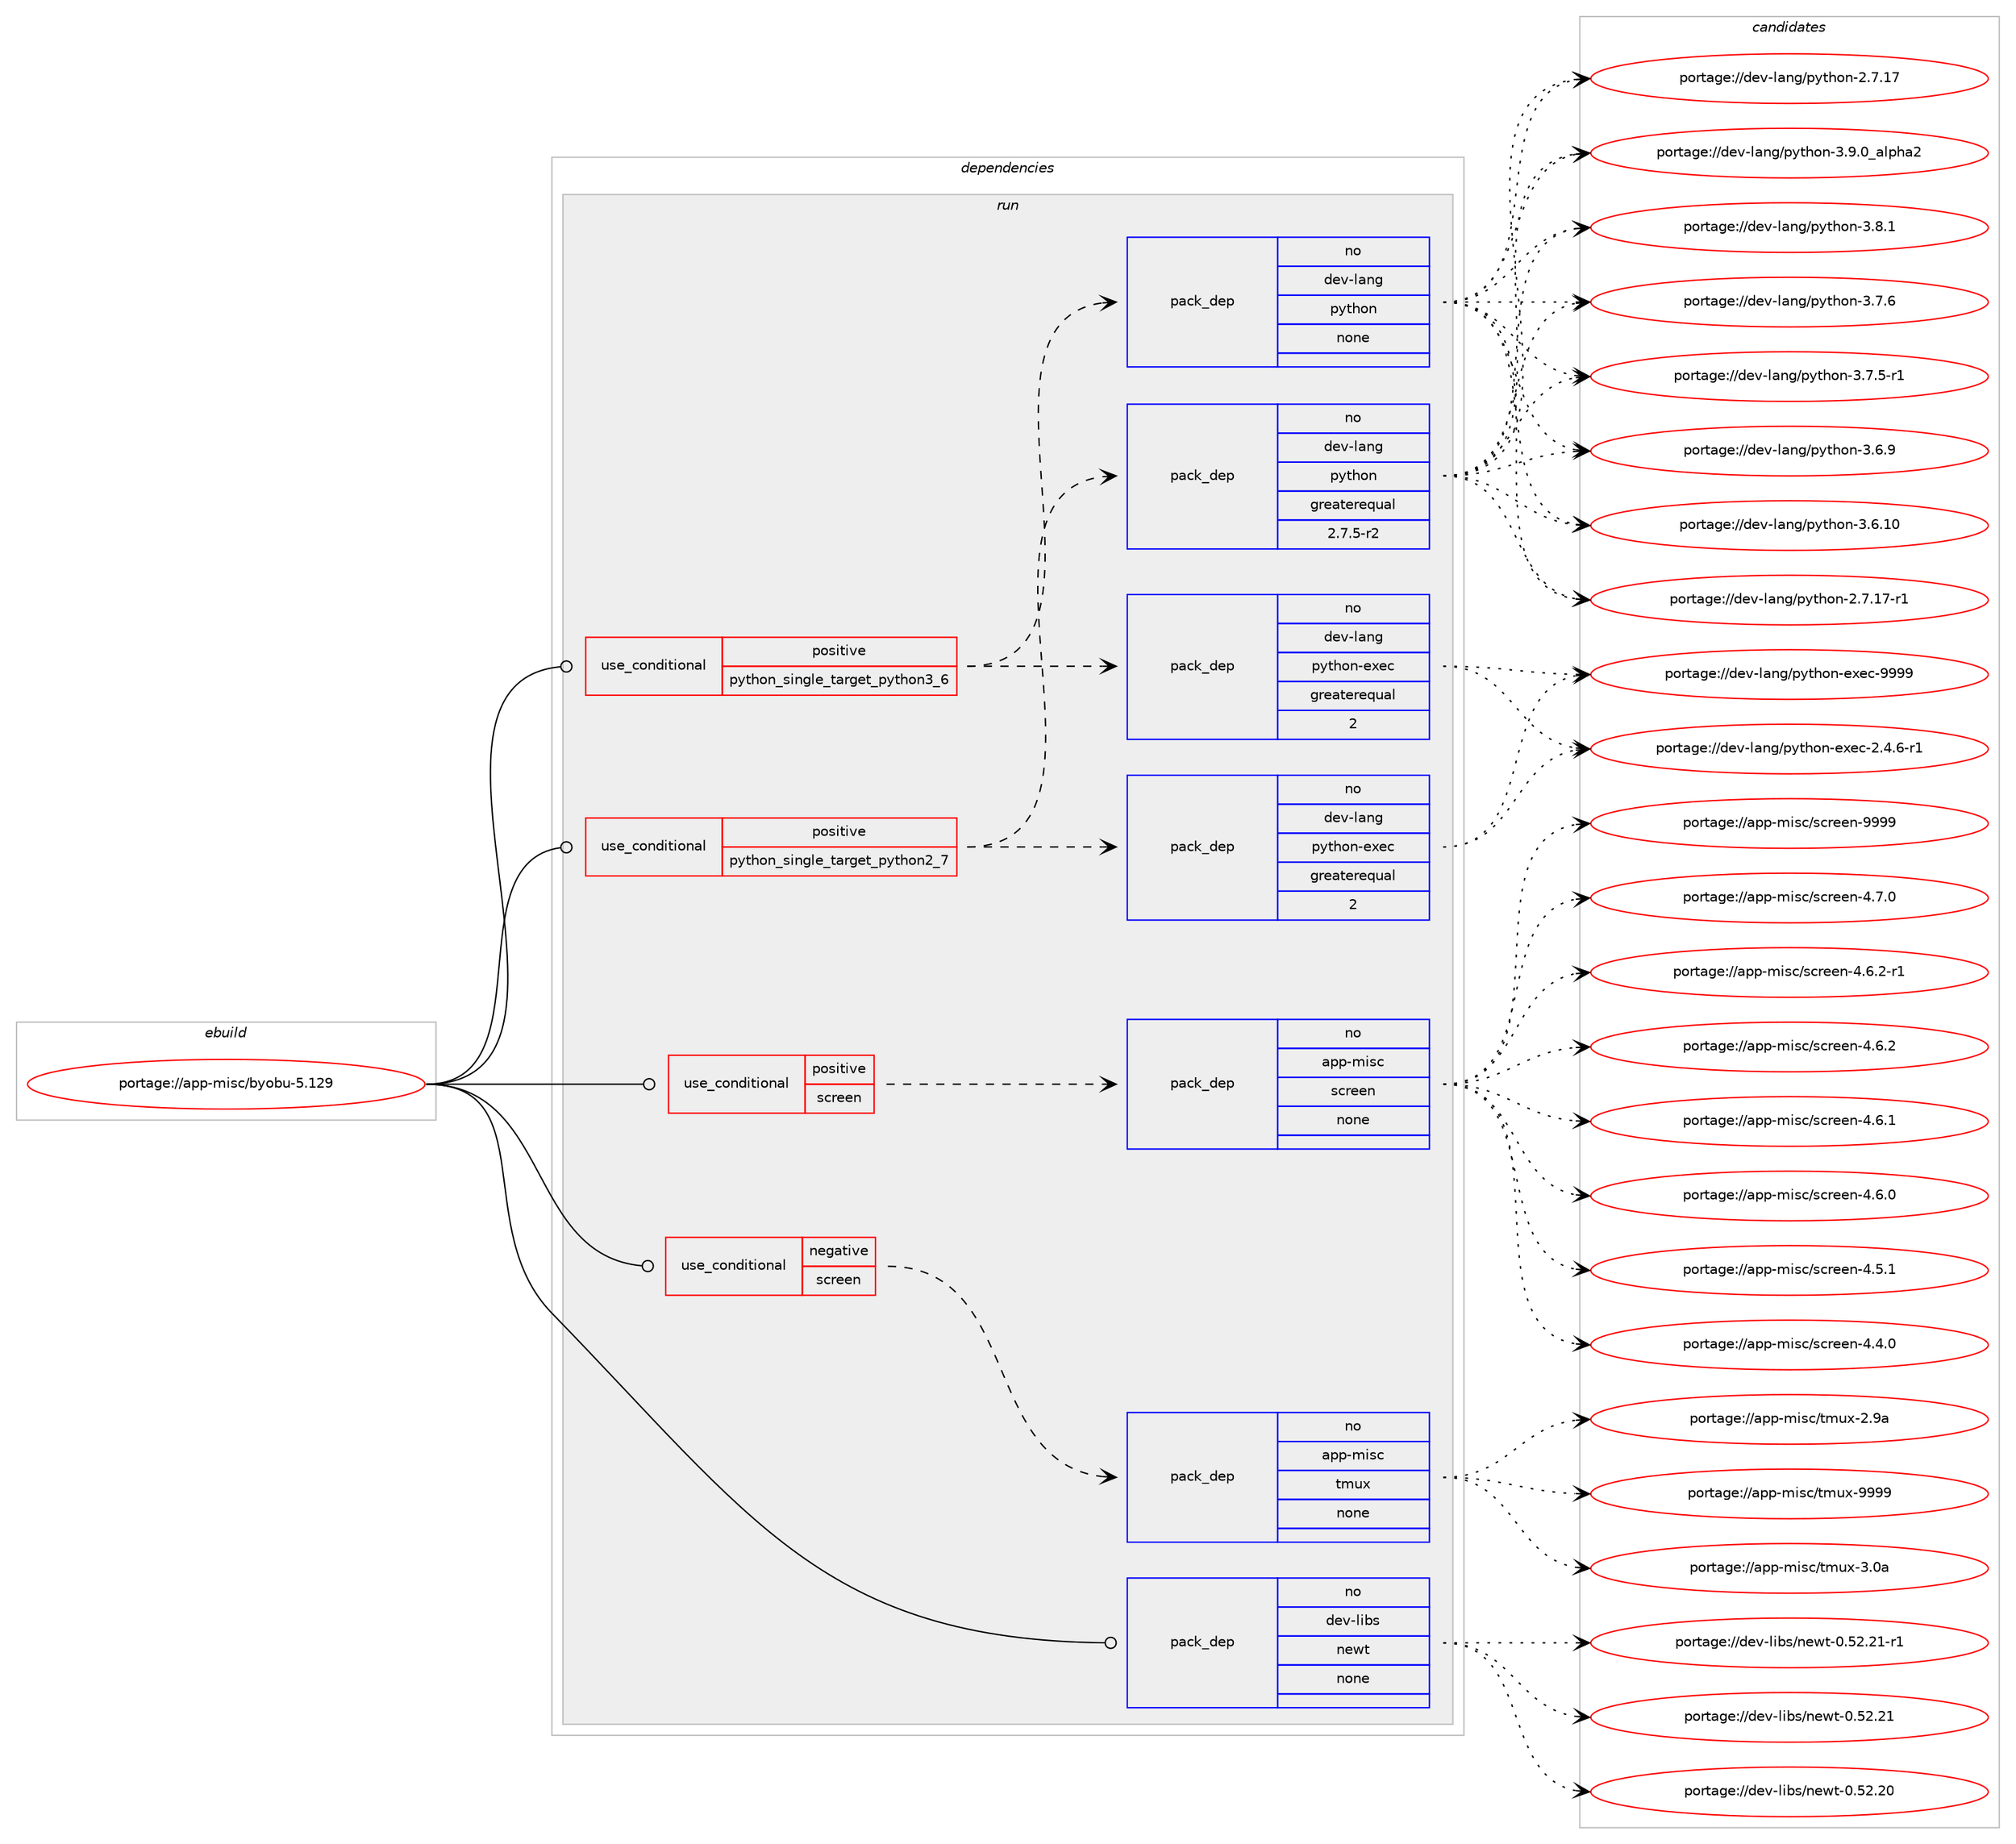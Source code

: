 digraph prolog {

# *************
# Graph options
# *************

newrank=true;
concentrate=true;
compound=true;
graph [rankdir=LR,fontname=Helvetica,fontsize=10,ranksep=1.5];#, ranksep=2.5, nodesep=0.2];
edge  [arrowhead=vee];
node  [fontname=Helvetica,fontsize=10];

# **********
# The ebuild
# **********

subgraph cluster_leftcol {
color=gray;
label=<<i>ebuild</i>>;
id [label="portage://app-misc/byobu-5.129", color=red, width=4, href="../app-misc/byobu-5.129.svg"];
}

# ****************
# The dependencies
# ****************

subgraph cluster_midcol {
color=gray;
label=<<i>dependencies</i>>;
subgraph cluster_compile {
fillcolor="#eeeeee";
style=filled;
label=<<i>compile</i>>;
}
subgraph cluster_compileandrun {
fillcolor="#eeeeee";
style=filled;
label=<<i>compile and run</i>>;
}
subgraph cluster_run {
fillcolor="#eeeeee";
style=filled;
label=<<i>run</i>>;
subgraph cond143656 {
dependency613423 [label=<<TABLE BORDER="0" CELLBORDER="1" CELLSPACING="0" CELLPADDING="4"><TR><TD ROWSPAN="3" CELLPADDING="10">use_conditional</TD></TR><TR><TD>negative</TD></TR><TR><TD>screen</TD></TR></TABLE>>, shape=none, color=red];
subgraph pack461553 {
dependency613424 [label=<<TABLE BORDER="0" CELLBORDER="1" CELLSPACING="0" CELLPADDING="4" WIDTH="220"><TR><TD ROWSPAN="6" CELLPADDING="30">pack_dep</TD></TR><TR><TD WIDTH="110">no</TD></TR><TR><TD>app-misc</TD></TR><TR><TD>tmux</TD></TR><TR><TD>none</TD></TR><TR><TD></TD></TR></TABLE>>, shape=none, color=blue];
}
dependency613423:e -> dependency613424:w [weight=20,style="dashed",arrowhead="vee"];
}
id:e -> dependency613423:w [weight=20,style="solid",arrowhead="odot"];
subgraph cond143657 {
dependency613425 [label=<<TABLE BORDER="0" CELLBORDER="1" CELLSPACING="0" CELLPADDING="4"><TR><TD ROWSPAN="3" CELLPADDING="10">use_conditional</TD></TR><TR><TD>positive</TD></TR><TR><TD>python_single_target_python2_7</TD></TR></TABLE>>, shape=none, color=red];
subgraph pack461554 {
dependency613426 [label=<<TABLE BORDER="0" CELLBORDER="1" CELLSPACING="0" CELLPADDING="4" WIDTH="220"><TR><TD ROWSPAN="6" CELLPADDING="30">pack_dep</TD></TR><TR><TD WIDTH="110">no</TD></TR><TR><TD>dev-lang</TD></TR><TR><TD>python</TD></TR><TR><TD>greaterequal</TD></TR><TR><TD>2.7.5-r2</TD></TR></TABLE>>, shape=none, color=blue];
}
dependency613425:e -> dependency613426:w [weight=20,style="dashed",arrowhead="vee"];
subgraph pack461555 {
dependency613427 [label=<<TABLE BORDER="0" CELLBORDER="1" CELLSPACING="0" CELLPADDING="4" WIDTH="220"><TR><TD ROWSPAN="6" CELLPADDING="30">pack_dep</TD></TR><TR><TD WIDTH="110">no</TD></TR><TR><TD>dev-lang</TD></TR><TR><TD>python-exec</TD></TR><TR><TD>greaterequal</TD></TR><TR><TD>2</TD></TR></TABLE>>, shape=none, color=blue];
}
dependency613425:e -> dependency613427:w [weight=20,style="dashed",arrowhead="vee"];
}
id:e -> dependency613425:w [weight=20,style="solid",arrowhead="odot"];
subgraph cond143658 {
dependency613428 [label=<<TABLE BORDER="0" CELLBORDER="1" CELLSPACING="0" CELLPADDING="4"><TR><TD ROWSPAN="3" CELLPADDING="10">use_conditional</TD></TR><TR><TD>positive</TD></TR><TR><TD>python_single_target_python3_6</TD></TR></TABLE>>, shape=none, color=red];
subgraph pack461556 {
dependency613429 [label=<<TABLE BORDER="0" CELLBORDER="1" CELLSPACING="0" CELLPADDING="4" WIDTH="220"><TR><TD ROWSPAN="6" CELLPADDING="30">pack_dep</TD></TR><TR><TD WIDTH="110">no</TD></TR><TR><TD>dev-lang</TD></TR><TR><TD>python</TD></TR><TR><TD>none</TD></TR><TR><TD></TD></TR></TABLE>>, shape=none, color=blue];
}
dependency613428:e -> dependency613429:w [weight=20,style="dashed",arrowhead="vee"];
subgraph pack461557 {
dependency613430 [label=<<TABLE BORDER="0" CELLBORDER="1" CELLSPACING="0" CELLPADDING="4" WIDTH="220"><TR><TD ROWSPAN="6" CELLPADDING="30">pack_dep</TD></TR><TR><TD WIDTH="110">no</TD></TR><TR><TD>dev-lang</TD></TR><TR><TD>python-exec</TD></TR><TR><TD>greaterequal</TD></TR><TR><TD>2</TD></TR></TABLE>>, shape=none, color=blue];
}
dependency613428:e -> dependency613430:w [weight=20,style="dashed",arrowhead="vee"];
}
id:e -> dependency613428:w [weight=20,style="solid",arrowhead="odot"];
subgraph cond143659 {
dependency613431 [label=<<TABLE BORDER="0" CELLBORDER="1" CELLSPACING="0" CELLPADDING="4"><TR><TD ROWSPAN="3" CELLPADDING="10">use_conditional</TD></TR><TR><TD>positive</TD></TR><TR><TD>screen</TD></TR></TABLE>>, shape=none, color=red];
subgraph pack461558 {
dependency613432 [label=<<TABLE BORDER="0" CELLBORDER="1" CELLSPACING="0" CELLPADDING="4" WIDTH="220"><TR><TD ROWSPAN="6" CELLPADDING="30">pack_dep</TD></TR><TR><TD WIDTH="110">no</TD></TR><TR><TD>app-misc</TD></TR><TR><TD>screen</TD></TR><TR><TD>none</TD></TR><TR><TD></TD></TR></TABLE>>, shape=none, color=blue];
}
dependency613431:e -> dependency613432:w [weight=20,style="dashed",arrowhead="vee"];
}
id:e -> dependency613431:w [weight=20,style="solid",arrowhead="odot"];
subgraph pack461559 {
dependency613433 [label=<<TABLE BORDER="0" CELLBORDER="1" CELLSPACING="0" CELLPADDING="4" WIDTH="220"><TR><TD ROWSPAN="6" CELLPADDING="30">pack_dep</TD></TR><TR><TD WIDTH="110">no</TD></TR><TR><TD>dev-libs</TD></TR><TR><TD>newt</TD></TR><TR><TD>none</TD></TR><TR><TD></TD></TR></TABLE>>, shape=none, color=blue];
}
id:e -> dependency613433:w [weight=20,style="solid",arrowhead="odot"];
}
}

# **************
# The candidates
# **************

subgraph cluster_choices {
rank=same;
color=gray;
label=<<i>candidates</i>>;

subgraph choice461553 {
color=black;
nodesep=1;
choice971121124510910511599471161091171204557575757 [label="portage://app-misc/tmux-9999", color=red, width=4,href="../app-misc/tmux-9999.svg"];
choice971121124510910511599471161091171204551464897 [label="portage://app-misc/tmux-3.0a", color=red, width=4,href="../app-misc/tmux-3.0a.svg"];
choice971121124510910511599471161091171204550465797 [label="portage://app-misc/tmux-2.9a", color=red, width=4,href="../app-misc/tmux-2.9a.svg"];
dependency613424:e -> choice971121124510910511599471161091171204557575757:w [style=dotted,weight="100"];
dependency613424:e -> choice971121124510910511599471161091171204551464897:w [style=dotted,weight="100"];
dependency613424:e -> choice971121124510910511599471161091171204550465797:w [style=dotted,weight="100"];
}
subgraph choice461554 {
color=black;
nodesep=1;
choice10010111845108971101034711212111610411111045514657464895971081121049750 [label="portage://dev-lang/python-3.9.0_alpha2", color=red, width=4,href="../dev-lang/python-3.9.0_alpha2.svg"];
choice100101118451089711010347112121116104111110455146564649 [label="portage://dev-lang/python-3.8.1", color=red, width=4,href="../dev-lang/python-3.8.1.svg"];
choice100101118451089711010347112121116104111110455146554654 [label="portage://dev-lang/python-3.7.6", color=red, width=4,href="../dev-lang/python-3.7.6.svg"];
choice1001011184510897110103471121211161041111104551465546534511449 [label="portage://dev-lang/python-3.7.5-r1", color=red, width=4,href="../dev-lang/python-3.7.5-r1.svg"];
choice100101118451089711010347112121116104111110455146544657 [label="portage://dev-lang/python-3.6.9", color=red, width=4,href="../dev-lang/python-3.6.9.svg"];
choice10010111845108971101034711212111610411111045514654464948 [label="portage://dev-lang/python-3.6.10", color=red, width=4,href="../dev-lang/python-3.6.10.svg"];
choice100101118451089711010347112121116104111110455046554649554511449 [label="portage://dev-lang/python-2.7.17-r1", color=red, width=4,href="../dev-lang/python-2.7.17-r1.svg"];
choice10010111845108971101034711212111610411111045504655464955 [label="portage://dev-lang/python-2.7.17", color=red, width=4,href="../dev-lang/python-2.7.17.svg"];
dependency613426:e -> choice10010111845108971101034711212111610411111045514657464895971081121049750:w [style=dotted,weight="100"];
dependency613426:e -> choice100101118451089711010347112121116104111110455146564649:w [style=dotted,weight="100"];
dependency613426:e -> choice100101118451089711010347112121116104111110455146554654:w [style=dotted,weight="100"];
dependency613426:e -> choice1001011184510897110103471121211161041111104551465546534511449:w [style=dotted,weight="100"];
dependency613426:e -> choice100101118451089711010347112121116104111110455146544657:w [style=dotted,weight="100"];
dependency613426:e -> choice10010111845108971101034711212111610411111045514654464948:w [style=dotted,weight="100"];
dependency613426:e -> choice100101118451089711010347112121116104111110455046554649554511449:w [style=dotted,weight="100"];
dependency613426:e -> choice10010111845108971101034711212111610411111045504655464955:w [style=dotted,weight="100"];
}
subgraph choice461555 {
color=black;
nodesep=1;
choice10010111845108971101034711212111610411111045101120101994557575757 [label="portage://dev-lang/python-exec-9999", color=red, width=4,href="../dev-lang/python-exec-9999.svg"];
choice10010111845108971101034711212111610411111045101120101994550465246544511449 [label="portage://dev-lang/python-exec-2.4.6-r1", color=red, width=4,href="../dev-lang/python-exec-2.4.6-r1.svg"];
dependency613427:e -> choice10010111845108971101034711212111610411111045101120101994557575757:w [style=dotted,weight="100"];
dependency613427:e -> choice10010111845108971101034711212111610411111045101120101994550465246544511449:w [style=dotted,weight="100"];
}
subgraph choice461556 {
color=black;
nodesep=1;
choice10010111845108971101034711212111610411111045514657464895971081121049750 [label="portage://dev-lang/python-3.9.0_alpha2", color=red, width=4,href="../dev-lang/python-3.9.0_alpha2.svg"];
choice100101118451089711010347112121116104111110455146564649 [label="portage://dev-lang/python-3.8.1", color=red, width=4,href="../dev-lang/python-3.8.1.svg"];
choice100101118451089711010347112121116104111110455146554654 [label="portage://dev-lang/python-3.7.6", color=red, width=4,href="../dev-lang/python-3.7.6.svg"];
choice1001011184510897110103471121211161041111104551465546534511449 [label="portage://dev-lang/python-3.7.5-r1", color=red, width=4,href="../dev-lang/python-3.7.5-r1.svg"];
choice100101118451089711010347112121116104111110455146544657 [label="portage://dev-lang/python-3.6.9", color=red, width=4,href="../dev-lang/python-3.6.9.svg"];
choice10010111845108971101034711212111610411111045514654464948 [label="portage://dev-lang/python-3.6.10", color=red, width=4,href="../dev-lang/python-3.6.10.svg"];
choice100101118451089711010347112121116104111110455046554649554511449 [label="portage://dev-lang/python-2.7.17-r1", color=red, width=4,href="../dev-lang/python-2.7.17-r1.svg"];
choice10010111845108971101034711212111610411111045504655464955 [label="portage://dev-lang/python-2.7.17", color=red, width=4,href="../dev-lang/python-2.7.17.svg"];
dependency613429:e -> choice10010111845108971101034711212111610411111045514657464895971081121049750:w [style=dotted,weight="100"];
dependency613429:e -> choice100101118451089711010347112121116104111110455146564649:w [style=dotted,weight="100"];
dependency613429:e -> choice100101118451089711010347112121116104111110455146554654:w [style=dotted,weight="100"];
dependency613429:e -> choice1001011184510897110103471121211161041111104551465546534511449:w [style=dotted,weight="100"];
dependency613429:e -> choice100101118451089711010347112121116104111110455146544657:w [style=dotted,weight="100"];
dependency613429:e -> choice10010111845108971101034711212111610411111045514654464948:w [style=dotted,weight="100"];
dependency613429:e -> choice100101118451089711010347112121116104111110455046554649554511449:w [style=dotted,weight="100"];
dependency613429:e -> choice10010111845108971101034711212111610411111045504655464955:w [style=dotted,weight="100"];
}
subgraph choice461557 {
color=black;
nodesep=1;
choice10010111845108971101034711212111610411111045101120101994557575757 [label="portage://dev-lang/python-exec-9999", color=red, width=4,href="../dev-lang/python-exec-9999.svg"];
choice10010111845108971101034711212111610411111045101120101994550465246544511449 [label="portage://dev-lang/python-exec-2.4.6-r1", color=red, width=4,href="../dev-lang/python-exec-2.4.6-r1.svg"];
dependency613430:e -> choice10010111845108971101034711212111610411111045101120101994557575757:w [style=dotted,weight="100"];
dependency613430:e -> choice10010111845108971101034711212111610411111045101120101994550465246544511449:w [style=dotted,weight="100"];
}
subgraph choice461558 {
color=black;
nodesep=1;
choice97112112451091051159947115991141011011104557575757 [label="portage://app-misc/screen-9999", color=red, width=4,href="../app-misc/screen-9999.svg"];
choice9711211245109105115994711599114101101110455246554648 [label="portage://app-misc/screen-4.7.0", color=red, width=4,href="../app-misc/screen-4.7.0.svg"];
choice97112112451091051159947115991141011011104552465446504511449 [label="portage://app-misc/screen-4.6.2-r1", color=red, width=4,href="../app-misc/screen-4.6.2-r1.svg"];
choice9711211245109105115994711599114101101110455246544650 [label="portage://app-misc/screen-4.6.2", color=red, width=4,href="../app-misc/screen-4.6.2.svg"];
choice9711211245109105115994711599114101101110455246544649 [label="portage://app-misc/screen-4.6.1", color=red, width=4,href="../app-misc/screen-4.6.1.svg"];
choice9711211245109105115994711599114101101110455246544648 [label="portage://app-misc/screen-4.6.0", color=red, width=4,href="../app-misc/screen-4.6.0.svg"];
choice9711211245109105115994711599114101101110455246534649 [label="portage://app-misc/screen-4.5.1", color=red, width=4,href="../app-misc/screen-4.5.1.svg"];
choice9711211245109105115994711599114101101110455246524648 [label="portage://app-misc/screen-4.4.0", color=red, width=4,href="../app-misc/screen-4.4.0.svg"];
dependency613432:e -> choice97112112451091051159947115991141011011104557575757:w [style=dotted,weight="100"];
dependency613432:e -> choice9711211245109105115994711599114101101110455246554648:w [style=dotted,weight="100"];
dependency613432:e -> choice97112112451091051159947115991141011011104552465446504511449:w [style=dotted,weight="100"];
dependency613432:e -> choice9711211245109105115994711599114101101110455246544650:w [style=dotted,weight="100"];
dependency613432:e -> choice9711211245109105115994711599114101101110455246544649:w [style=dotted,weight="100"];
dependency613432:e -> choice9711211245109105115994711599114101101110455246544648:w [style=dotted,weight="100"];
dependency613432:e -> choice9711211245109105115994711599114101101110455246534649:w [style=dotted,weight="100"];
dependency613432:e -> choice9711211245109105115994711599114101101110455246524648:w [style=dotted,weight="100"];
}
subgraph choice461559 {
color=black;
nodesep=1;
choice10010111845108105981154711010111911645484653504650494511449 [label="portage://dev-libs/newt-0.52.21-r1", color=red, width=4,href="../dev-libs/newt-0.52.21-r1.svg"];
choice1001011184510810598115471101011191164548465350465049 [label="portage://dev-libs/newt-0.52.21", color=red, width=4,href="../dev-libs/newt-0.52.21.svg"];
choice1001011184510810598115471101011191164548465350465048 [label="portage://dev-libs/newt-0.52.20", color=red, width=4,href="../dev-libs/newt-0.52.20.svg"];
dependency613433:e -> choice10010111845108105981154711010111911645484653504650494511449:w [style=dotted,weight="100"];
dependency613433:e -> choice1001011184510810598115471101011191164548465350465049:w [style=dotted,weight="100"];
dependency613433:e -> choice1001011184510810598115471101011191164548465350465048:w [style=dotted,weight="100"];
}
}

}
